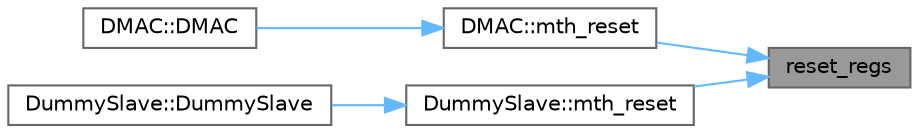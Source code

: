 digraph "reset_regs"
{
 // LATEX_PDF_SIZE
  bgcolor="transparent";
  edge [fontname=Helvetica,fontsize=10,labelfontname=Helvetica,labelfontsize=10];
  node [fontname=Helvetica,fontsize=10,shape=box,height=0.2,width=0.4];
  rankdir="RL";
  Node1 [id="Node000001",label="reset_regs",height=0.2,width=0.4,color="gray40", fillcolor="grey60", style="filled", fontcolor="black",tooltip=" "];
  Node1 -> Node2 [id="edge1_Node000001_Node000002",dir="back",color="steelblue1",style="solid",tooltip=" "];
  Node2 [id="Node000002",label="DMAC::mth_reset",height=0.2,width=0.4,color="grey40", fillcolor="white", style="filled",URL="$class_d_m_a_c.html#a23141eed3303128f9bc12f17bb2cde3c",tooltip=" "];
  Node2 -> Node3 [id="edge2_Node000002_Node000003",dir="back",color="steelblue1",style="solid",tooltip=" "];
  Node3 [id="Node000003",label="DMAC::DMAC",height=0.2,width=0.4,color="grey40", fillcolor="white", style="filled",URL="$class_d_m_a_c.html#acfc644a1d53bd4b398bf9e468953caef",tooltip=" "];
  Node1 -> Node4 [id="edge3_Node000001_Node000004",dir="back",color="steelblue1",style="solid",tooltip=" "];
  Node4 [id="Node000004",label="DummySlave::mth_reset",height=0.2,width=0.4,color="grey40", fillcolor="white", style="filled",URL="$class_dummy_slave.html#a23141eed3303128f9bc12f17bb2cde3c",tooltip=" "];
  Node4 -> Node5 [id="edge4_Node000004_Node000005",dir="back",color="steelblue1",style="solid",tooltip=" "];
  Node5 [id="Node000005",label="DummySlave::DummySlave",height=0.2,width=0.4,color="grey40", fillcolor="white", style="filled",URL="$class_dummy_slave.html#ad03db41fb462ebee8d4c7037357ad437",tooltip=" "];
}
